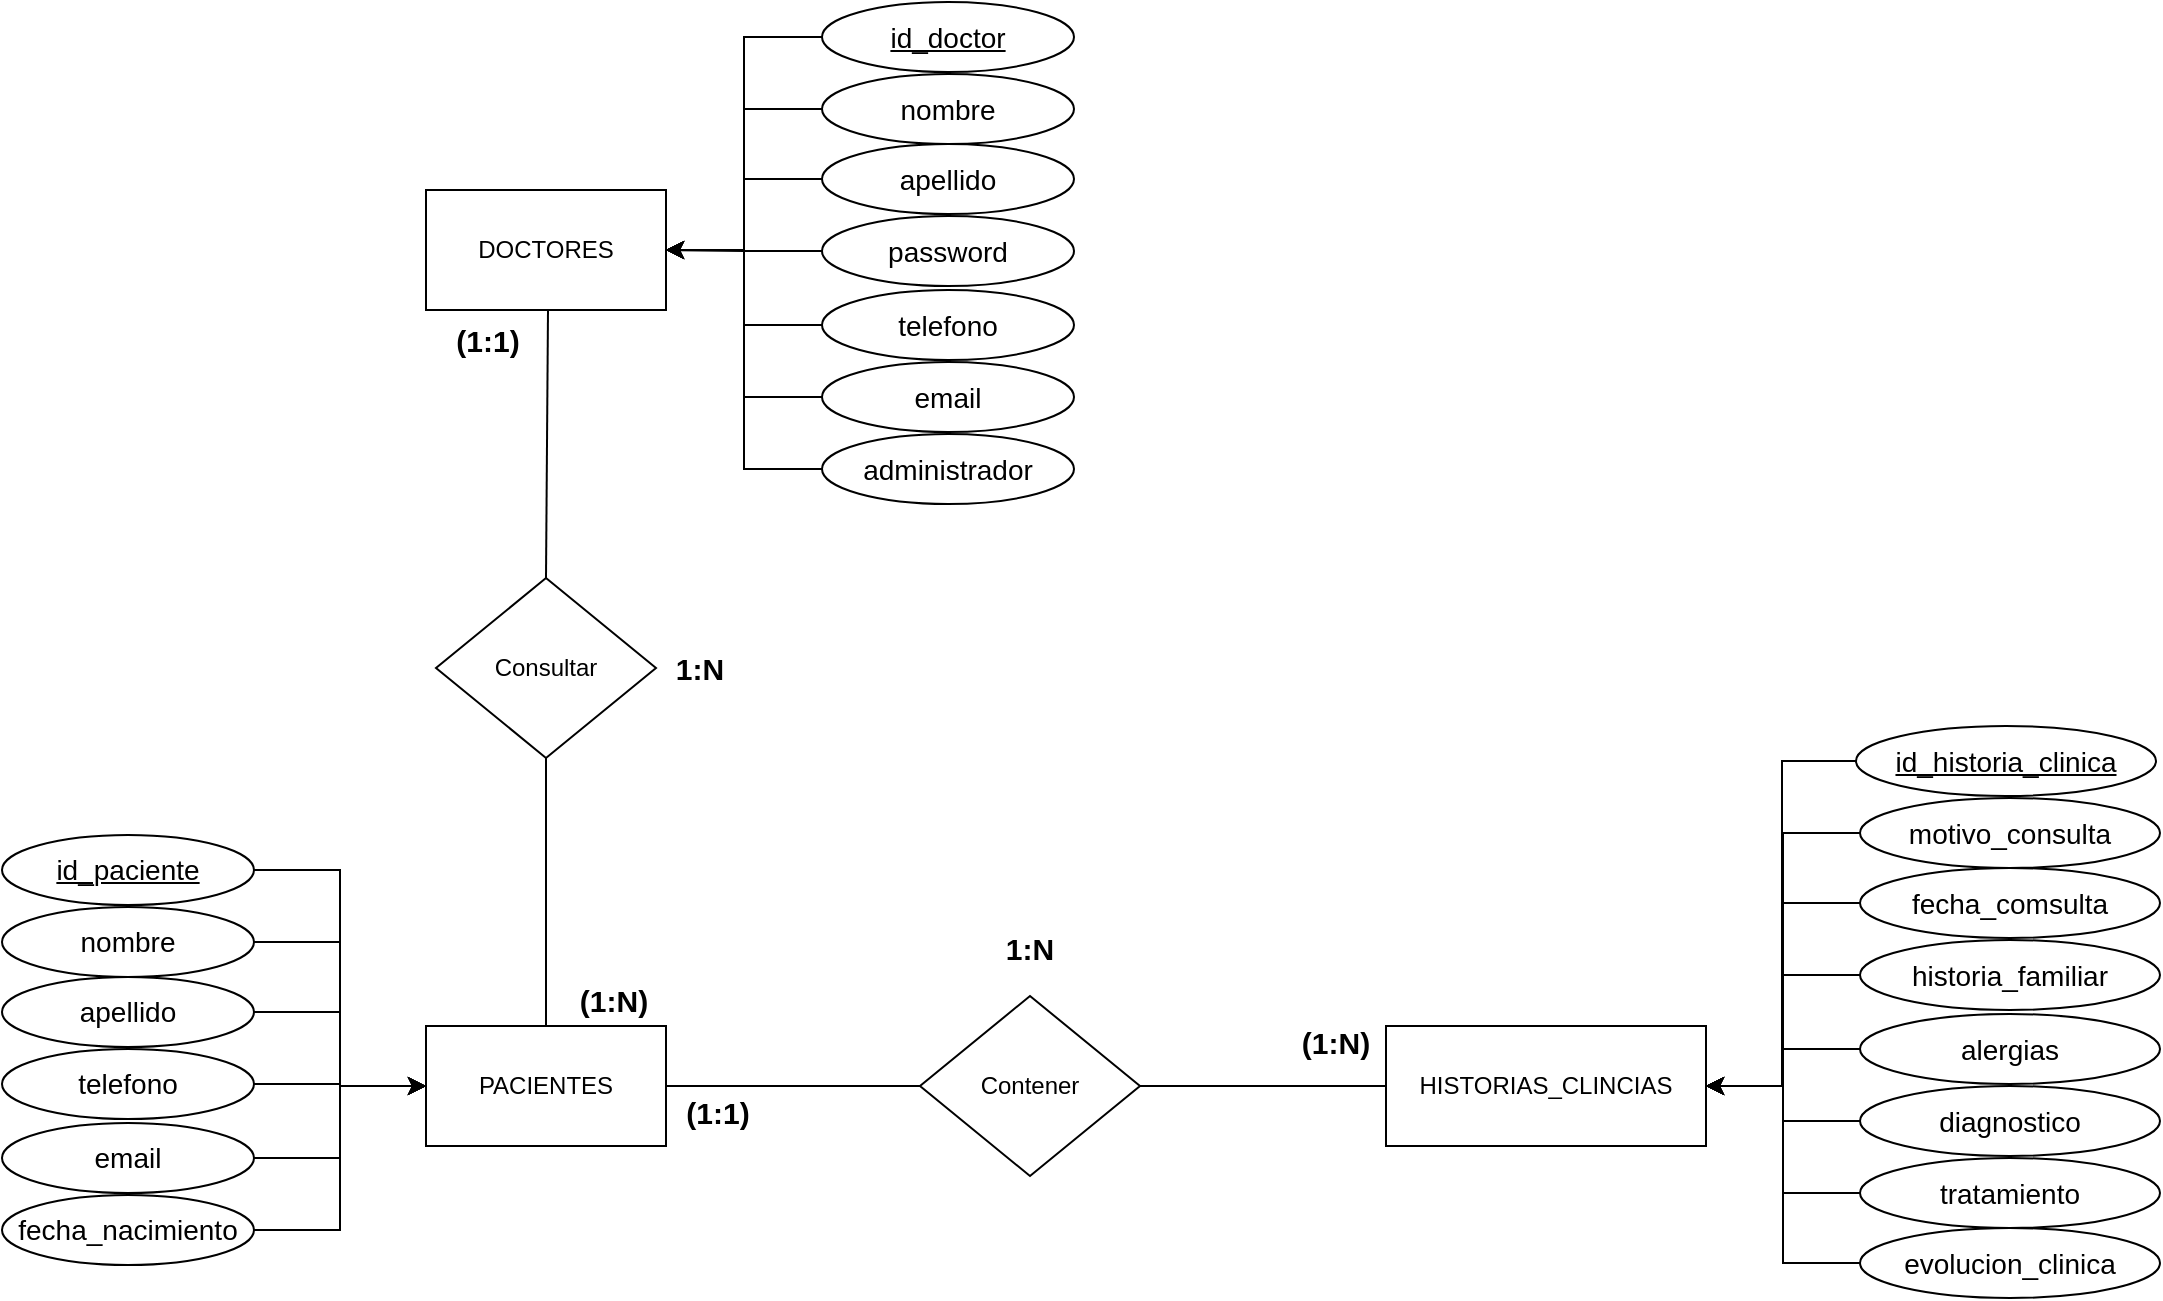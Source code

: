 <mxfile version="24.8.1">
  <diagram name="Página-1" id="oN9M64Fjvh3GVsj9cSb1">
    <mxGraphModel dx="2048" dy="725" grid="1" gridSize="10" guides="1" tooltips="1" connect="1" arrows="1" fold="1" page="1" pageScale="1" pageWidth="827" pageHeight="1169" math="0" shadow="0">
      <root>
        <mxCell id="0" />
        <mxCell id="1" parent="0" />
        <mxCell id="m8iBF4g-bxJaC_wD1IKI-1" value="PACIENTES" style="rounded=0;whiteSpace=wrap;html=1;" vertex="1" parent="1">
          <mxGeometry x="155" y="538" width="120" height="60" as="geometry" />
        </mxCell>
        <mxCell id="m8iBF4g-bxJaC_wD1IKI-2" value="DOCTORES" style="rounded=0;whiteSpace=wrap;html=1;" vertex="1" parent="1">
          <mxGeometry x="155" y="120" width="120" height="60" as="geometry" />
        </mxCell>
        <mxCell id="m8iBF4g-bxJaC_wD1IKI-3" value="HISTORIAS_CLINCIAS" style="rounded=0;whiteSpace=wrap;html=1;" vertex="1" parent="1">
          <mxGeometry x="635" y="538" width="160" height="60" as="geometry" />
        </mxCell>
        <mxCell id="m8iBF4g-bxJaC_wD1IKI-5" value="Consultar" style="rhombus;whiteSpace=wrap;html=1;" vertex="1" parent="1">
          <mxGeometry x="160" y="314" width="110" height="90" as="geometry" />
        </mxCell>
        <mxCell id="m8iBF4g-bxJaC_wD1IKI-6" value="Contener" style="rhombus;whiteSpace=wrap;html=1;" vertex="1" parent="1">
          <mxGeometry x="402" y="523" width="110" height="90" as="geometry" />
        </mxCell>
        <mxCell id="m8iBF4g-bxJaC_wD1IKI-18" style="edgeStyle=orthogonalEdgeStyle;rounded=0;orthogonalLoop=1;jettySize=auto;html=1;exitX=0;exitY=0.5;exitDx=0;exitDy=0;entryX=1;entryY=0.5;entryDx=0;entryDy=0;" edge="1" parent="1" source="m8iBF4g-bxJaC_wD1IKI-11" target="m8iBF4g-bxJaC_wD1IKI-2">
          <mxGeometry relative="1" as="geometry" />
        </mxCell>
        <mxCell id="m8iBF4g-bxJaC_wD1IKI-11" value="&lt;font style=&quot;font-size: 14px;&quot;&gt;&lt;u&gt;id_doctor&lt;/u&gt;&lt;/font&gt;" style="ellipse;whiteSpace=wrap;html=1;" vertex="1" parent="1">
          <mxGeometry x="353" y="26" width="126" height="35" as="geometry" />
        </mxCell>
        <mxCell id="m8iBF4g-bxJaC_wD1IKI-21" style="edgeStyle=orthogonalEdgeStyle;rounded=0;orthogonalLoop=1;jettySize=auto;html=1;exitX=0;exitY=0.5;exitDx=0;exitDy=0;entryX=1;entryY=0.5;entryDx=0;entryDy=0;" edge="1" parent="1" source="m8iBF4g-bxJaC_wD1IKI-12" target="m8iBF4g-bxJaC_wD1IKI-2">
          <mxGeometry relative="1" as="geometry" />
        </mxCell>
        <mxCell id="m8iBF4g-bxJaC_wD1IKI-12" value="&lt;font style=&quot;font-size: 14px;&quot;&gt;nombre&lt;/font&gt;" style="ellipse;whiteSpace=wrap;html=1;" vertex="1" parent="1">
          <mxGeometry x="353" y="62" width="126" height="35" as="geometry" />
        </mxCell>
        <mxCell id="m8iBF4g-bxJaC_wD1IKI-22" style="edgeStyle=orthogonalEdgeStyle;rounded=0;orthogonalLoop=1;jettySize=auto;html=1;exitX=0;exitY=0.5;exitDx=0;exitDy=0;entryX=1;entryY=0.5;entryDx=0;entryDy=0;" edge="1" parent="1" source="m8iBF4g-bxJaC_wD1IKI-13" target="m8iBF4g-bxJaC_wD1IKI-2">
          <mxGeometry relative="1" as="geometry" />
        </mxCell>
        <mxCell id="m8iBF4g-bxJaC_wD1IKI-13" value="&lt;font style=&quot;font-size: 14px;&quot;&gt;apellido&lt;/font&gt;" style="ellipse;whiteSpace=wrap;html=1;" vertex="1" parent="1">
          <mxGeometry x="353" y="97" width="126" height="35" as="geometry" />
        </mxCell>
        <mxCell id="m8iBF4g-bxJaC_wD1IKI-23" style="edgeStyle=orthogonalEdgeStyle;rounded=0;orthogonalLoop=1;jettySize=auto;html=1;exitX=0;exitY=0.5;exitDx=0;exitDy=0;" edge="1" parent="1" source="m8iBF4g-bxJaC_wD1IKI-14" target="m8iBF4g-bxJaC_wD1IKI-2">
          <mxGeometry relative="1" as="geometry" />
        </mxCell>
        <mxCell id="m8iBF4g-bxJaC_wD1IKI-14" value="&lt;font style=&quot;font-size: 14px;&quot;&gt;password&lt;/font&gt;" style="ellipse;whiteSpace=wrap;html=1;" vertex="1" parent="1">
          <mxGeometry x="353" y="133" width="126" height="35" as="geometry" />
        </mxCell>
        <mxCell id="m8iBF4g-bxJaC_wD1IKI-24" style="edgeStyle=orthogonalEdgeStyle;rounded=0;orthogonalLoop=1;jettySize=auto;html=1;exitX=0;exitY=0.5;exitDx=0;exitDy=0;entryX=1;entryY=0.5;entryDx=0;entryDy=0;" edge="1" parent="1" source="m8iBF4g-bxJaC_wD1IKI-15" target="m8iBF4g-bxJaC_wD1IKI-2">
          <mxGeometry relative="1" as="geometry" />
        </mxCell>
        <mxCell id="m8iBF4g-bxJaC_wD1IKI-15" value="&lt;font style=&quot;font-size: 14px;&quot;&gt;telefono&lt;/font&gt;" style="ellipse;whiteSpace=wrap;html=1;" vertex="1" parent="1">
          <mxGeometry x="353" y="170" width="126" height="35" as="geometry" />
        </mxCell>
        <mxCell id="m8iBF4g-bxJaC_wD1IKI-25" style="edgeStyle=orthogonalEdgeStyle;rounded=0;orthogonalLoop=1;jettySize=auto;html=1;exitX=0;exitY=0.5;exitDx=0;exitDy=0;entryX=1;entryY=0.5;entryDx=0;entryDy=0;" edge="1" parent="1" source="m8iBF4g-bxJaC_wD1IKI-16" target="m8iBF4g-bxJaC_wD1IKI-2">
          <mxGeometry relative="1" as="geometry" />
        </mxCell>
        <mxCell id="m8iBF4g-bxJaC_wD1IKI-16" value="&lt;font style=&quot;font-size: 14px;&quot;&gt;email&lt;/font&gt;" style="ellipse;whiteSpace=wrap;html=1;" vertex="1" parent="1">
          <mxGeometry x="353" y="206" width="126" height="35" as="geometry" />
        </mxCell>
        <mxCell id="m8iBF4g-bxJaC_wD1IKI-26" style="edgeStyle=orthogonalEdgeStyle;rounded=0;orthogonalLoop=1;jettySize=auto;html=1;exitX=0;exitY=0.5;exitDx=0;exitDy=0;entryX=1;entryY=0.5;entryDx=0;entryDy=0;" edge="1" parent="1" source="m8iBF4g-bxJaC_wD1IKI-17" target="m8iBF4g-bxJaC_wD1IKI-2">
          <mxGeometry relative="1" as="geometry" />
        </mxCell>
        <mxCell id="m8iBF4g-bxJaC_wD1IKI-17" value="&lt;span style=&quot;font-size: 14px;&quot;&gt;administrador&lt;/span&gt;" style="ellipse;whiteSpace=wrap;html=1;" vertex="1" parent="1">
          <mxGeometry x="353" y="242" width="126" height="35" as="geometry" />
        </mxCell>
        <mxCell id="m8iBF4g-bxJaC_wD1IKI-34" style="edgeStyle=orthogonalEdgeStyle;rounded=0;orthogonalLoop=1;jettySize=auto;html=1;exitX=1;exitY=0.5;exitDx=0;exitDy=0;entryX=0;entryY=0.5;entryDx=0;entryDy=0;" edge="1" parent="1" source="m8iBF4g-bxJaC_wD1IKI-27" target="m8iBF4g-bxJaC_wD1IKI-1">
          <mxGeometry relative="1" as="geometry" />
        </mxCell>
        <mxCell id="m8iBF4g-bxJaC_wD1IKI-27" value="&lt;font style=&quot;font-size: 14px;&quot;&gt;&lt;u&gt;id_paciente&lt;/u&gt;&lt;/font&gt;" style="ellipse;whiteSpace=wrap;html=1;" vertex="1" parent="1">
          <mxGeometry x="-57" y="442.5" width="126" height="35" as="geometry" />
        </mxCell>
        <mxCell id="m8iBF4g-bxJaC_wD1IKI-35" style="edgeStyle=orthogonalEdgeStyle;rounded=0;orthogonalLoop=1;jettySize=auto;html=1;exitX=1;exitY=0.5;exitDx=0;exitDy=0;entryX=0;entryY=0.5;entryDx=0;entryDy=0;" edge="1" parent="1" source="m8iBF4g-bxJaC_wD1IKI-28" target="m8iBF4g-bxJaC_wD1IKI-1">
          <mxGeometry relative="1" as="geometry" />
        </mxCell>
        <mxCell id="m8iBF4g-bxJaC_wD1IKI-28" value="&lt;font style=&quot;font-size: 14px;&quot;&gt;nombre&lt;/font&gt;" style="ellipse;whiteSpace=wrap;html=1;" vertex="1" parent="1">
          <mxGeometry x="-57" y="478.5" width="126" height="35" as="geometry" />
        </mxCell>
        <mxCell id="m8iBF4g-bxJaC_wD1IKI-36" style="edgeStyle=orthogonalEdgeStyle;rounded=0;orthogonalLoop=1;jettySize=auto;html=1;exitX=1;exitY=0.5;exitDx=0;exitDy=0;" edge="1" parent="1" source="m8iBF4g-bxJaC_wD1IKI-29" target="m8iBF4g-bxJaC_wD1IKI-1">
          <mxGeometry relative="1" as="geometry" />
        </mxCell>
        <mxCell id="m8iBF4g-bxJaC_wD1IKI-29" value="&lt;font style=&quot;font-size: 14px;&quot;&gt;apellido&lt;/font&gt;" style="ellipse;whiteSpace=wrap;html=1;" vertex="1" parent="1">
          <mxGeometry x="-57" y="513.5" width="126" height="35" as="geometry" />
        </mxCell>
        <mxCell id="m8iBF4g-bxJaC_wD1IKI-37" style="edgeStyle=orthogonalEdgeStyle;rounded=0;orthogonalLoop=1;jettySize=auto;html=1;exitX=1;exitY=0.5;exitDx=0;exitDy=0;entryX=0;entryY=0.5;entryDx=0;entryDy=0;" edge="1" parent="1" source="m8iBF4g-bxJaC_wD1IKI-30" target="m8iBF4g-bxJaC_wD1IKI-1">
          <mxGeometry relative="1" as="geometry" />
        </mxCell>
        <mxCell id="m8iBF4g-bxJaC_wD1IKI-30" value="&lt;font style=&quot;font-size: 14px;&quot;&gt;telefono&lt;/font&gt;" style="ellipse;whiteSpace=wrap;html=1;" vertex="1" parent="1">
          <mxGeometry x="-57" y="549.5" width="126" height="35" as="geometry" />
        </mxCell>
        <mxCell id="m8iBF4g-bxJaC_wD1IKI-38" style="edgeStyle=orthogonalEdgeStyle;rounded=0;orthogonalLoop=1;jettySize=auto;html=1;exitX=1;exitY=0.5;exitDx=0;exitDy=0;entryX=0;entryY=0.5;entryDx=0;entryDy=0;" edge="1" parent="1" source="m8iBF4g-bxJaC_wD1IKI-31" target="m8iBF4g-bxJaC_wD1IKI-1">
          <mxGeometry relative="1" as="geometry" />
        </mxCell>
        <mxCell id="m8iBF4g-bxJaC_wD1IKI-31" value="&lt;font style=&quot;font-size: 14px;&quot;&gt;email&lt;/font&gt;" style="ellipse;whiteSpace=wrap;html=1;" vertex="1" parent="1">
          <mxGeometry x="-57" y="586.5" width="126" height="35" as="geometry" />
        </mxCell>
        <mxCell id="m8iBF4g-bxJaC_wD1IKI-40" style="edgeStyle=orthogonalEdgeStyle;rounded=0;orthogonalLoop=1;jettySize=auto;html=1;exitX=1;exitY=0.5;exitDx=0;exitDy=0;entryX=0;entryY=0.5;entryDx=0;entryDy=0;" edge="1" parent="1" source="m8iBF4g-bxJaC_wD1IKI-32" target="m8iBF4g-bxJaC_wD1IKI-1">
          <mxGeometry relative="1" as="geometry" />
        </mxCell>
        <mxCell id="m8iBF4g-bxJaC_wD1IKI-32" value="&lt;font style=&quot;font-size: 14px;&quot;&gt;fecha_nacimiento&lt;/font&gt;" style="ellipse;whiteSpace=wrap;html=1;" vertex="1" parent="1">
          <mxGeometry x="-57" y="622.5" width="126" height="35" as="geometry" />
        </mxCell>
        <mxCell id="m8iBF4g-bxJaC_wD1IKI-52" style="edgeStyle=orthogonalEdgeStyle;rounded=0;orthogonalLoop=1;jettySize=auto;html=1;exitX=0;exitY=0.5;exitDx=0;exitDy=0;entryX=1;entryY=0.5;entryDx=0;entryDy=0;" edge="1" parent="1" source="m8iBF4g-bxJaC_wD1IKI-42" target="m8iBF4g-bxJaC_wD1IKI-3">
          <mxGeometry relative="1" as="geometry">
            <Array as="points">
              <mxPoint x="833" y="406" />
              <mxPoint x="833" y="568" />
            </Array>
          </mxGeometry>
        </mxCell>
        <mxCell id="m8iBF4g-bxJaC_wD1IKI-42" value="&lt;font style=&quot;font-size: 14px;&quot;&gt;&lt;u&gt;id_historia_clinica&lt;/u&gt;&lt;/font&gt;" style="ellipse;whiteSpace=wrap;html=1;" vertex="1" parent="1">
          <mxGeometry x="870" y="388" width="150" height="35" as="geometry" />
        </mxCell>
        <mxCell id="m8iBF4g-bxJaC_wD1IKI-53" style="edgeStyle=orthogonalEdgeStyle;rounded=0;orthogonalLoop=1;jettySize=auto;html=1;exitX=0;exitY=0.5;exitDx=0;exitDy=0;entryX=1;entryY=0.5;entryDx=0;entryDy=0;" edge="1" parent="1" source="m8iBF4g-bxJaC_wD1IKI-43" target="m8iBF4g-bxJaC_wD1IKI-3">
          <mxGeometry relative="1" as="geometry" />
        </mxCell>
        <mxCell id="m8iBF4g-bxJaC_wD1IKI-43" value="&lt;font style=&quot;font-size: 14px;&quot;&gt;motivo_consulta&lt;/font&gt;" style="ellipse;whiteSpace=wrap;html=1;" vertex="1" parent="1">
          <mxGeometry x="872" y="424" width="150" height="35" as="geometry" />
        </mxCell>
        <mxCell id="m8iBF4g-bxJaC_wD1IKI-54" style="edgeStyle=orthogonalEdgeStyle;rounded=0;orthogonalLoop=1;jettySize=auto;html=1;exitX=0;exitY=0.5;exitDx=0;exitDy=0;entryX=1;entryY=0.5;entryDx=0;entryDy=0;" edge="1" parent="1" source="m8iBF4g-bxJaC_wD1IKI-44" target="m8iBF4g-bxJaC_wD1IKI-3">
          <mxGeometry relative="1" as="geometry" />
        </mxCell>
        <mxCell id="m8iBF4g-bxJaC_wD1IKI-44" value="&lt;font style=&quot;font-size: 14px;&quot;&gt;fecha_comsulta&lt;/font&gt;" style="ellipse;whiteSpace=wrap;html=1;" vertex="1" parent="1">
          <mxGeometry x="872" y="459" width="150" height="35" as="geometry" />
        </mxCell>
        <mxCell id="m8iBF4g-bxJaC_wD1IKI-55" style="edgeStyle=orthogonalEdgeStyle;rounded=0;orthogonalLoop=1;jettySize=auto;html=1;exitX=0;exitY=0.5;exitDx=0;exitDy=0;entryX=1;entryY=0.5;entryDx=0;entryDy=0;" edge="1" parent="1" source="m8iBF4g-bxJaC_wD1IKI-45" target="m8iBF4g-bxJaC_wD1IKI-3">
          <mxGeometry relative="1" as="geometry" />
        </mxCell>
        <mxCell id="m8iBF4g-bxJaC_wD1IKI-45" value="&lt;font style=&quot;font-size: 14px;&quot;&gt;historia_familiar&lt;/font&gt;" style="ellipse;whiteSpace=wrap;html=1;" vertex="1" parent="1">
          <mxGeometry x="872" y="495" width="150" height="35" as="geometry" />
        </mxCell>
        <mxCell id="m8iBF4g-bxJaC_wD1IKI-56" style="edgeStyle=orthogonalEdgeStyle;rounded=0;orthogonalLoop=1;jettySize=auto;html=1;exitX=0;exitY=0.5;exitDx=0;exitDy=0;entryX=1;entryY=0.5;entryDx=0;entryDy=0;" edge="1" parent="1" source="m8iBF4g-bxJaC_wD1IKI-46" target="m8iBF4g-bxJaC_wD1IKI-3">
          <mxGeometry relative="1" as="geometry" />
        </mxCell>
        <mxCell id="m8iBF4g-bxJaC_wD1IKI-46" value="&lt;font style=&quot;font-size: 14px;&quot;&gt;alergias&lt;/font&gt;" style="ellipse;whiteSpace=wrap;html=1;" vertex="1" parent="1">
          <mxGeometry x="872" y="532" width="150" height="35" as="geometry" />
        </mxCell>
        <mxCell id="m8iBF4g-bxJaC_wD1IKI-57" style="edgeStyle=orthogonalEdgeStyle;rounded=0;orthogonalLoop=1;jettySize=auto;html=1;exitX=0;exitY=0.5;exitDx=0;exitDy=0;entryX=1;entryY=0.5;entryDx=0;entryDy=0;" edge="1" parent="1" source="m8iBF4g-bxJaC_wD1IKI-47" target="m8iBF4g-bxJaC_wD1IKI-3">
          <mxGeometry relative="1" as="geometry" />
        </mxCell>
        <mxCell id="m8iBF4g-bxJaC_wD1IKI-47" value="&lt;font style=&quot;font-size: 14px;&quot;&gt;diagnostico&lt;/font&gt;" style="ellipse;whiteSpace=wrap;html=1;" vertex="1" parent="1">
          <mxGeometry x="872" y="568" width="150" height="35" as="geometry" />
        </mxCell>
        <mxCell id="m8iBF4g-bxJaC_wD1IKI-58" style="edgeStyle=orthogonalEdgeStyle;rounded=0;orthogonalLoop=1;jettySize=auto;html=1;exitX=0;exitY=0.5;exitDx=0;exitDy=0;entryX=1;entryY=0.5;entryDx=0;entryDy=0;" edge="1" parent="1" source="m8iBF4g-bxJaC_wD1IKI-48" target="m8iBF4g-bxJaC_wD1IKI-3">
          <mxGeometry relative="1" as="geometry" />
        </mxCell>
        <mxCell id="m8iBF4g-bxJaC_wD1IKI-48" value="&lt;span style=&quot;font-size: 14px;&quot;&gt;tratamiento&lt;/span&gt;" style="ellipse;whiteSpace=wrap;html=1;" vertex="1" parent="1">
          <mxGeometry x="872" y="604" width="150" height="35" as="geometry" />
        </mxCell>
        <mxCell id="m8iBF4g-bxJaC_wD1IKI-59" style="edgeStyle=orthogonalEdgeStyle;rounded=0;orthogonalLoop=1;jettySize=auto;html=1;exitX=0;exitY=0.5;exitDx=0;exitDy=0;entryX=1;entryY=0.5;entryDx=0;entryDy=0;" edge="1" parent="1" source="m8iBF4g-bxJaC_wD1IKI-50" target="m8iBF4g-bxJaC_wD1IKI-3">
          <mxGeometry relative="1" as="geometry" />
        </mxCell>
        <mxCell id="m8iBF4g-bxJaC_wD1IKI-50" value="&lt;span style=&quot;font-size: 14px;&quot;&gt;evolucion_clinica&lt;/span&gt;" style="ellipse;whiteSpace=wrap;html=1;" vertex="1" parent="1">
          <mxGeometry x="872" y="639" width="150" height="35" as="geometry" />
        </mxCell>
        <mxCell id="m8iBF4g-bxJaC_wD1IKI-61" value="1:N" style="text;html=1;align=center;verticalAlign=middle;whiteSpace=wrap;rounded=0;fontSize=15;fontStyle=1" vertex="1" parent="1">
          <mxGeometry x="262" y="344" width="60" height="30" as="geometry" />
        </mxCell>
        <mxCell id="m8iBF4g-bxJaC_wD1IKI-62" value="(1:1)" style="text;html=1;align=center;verticalAlign=middle;whiteSpace=wrap;rounded=0;fontSize=15;fontStyle=1" vertex="1" parent="1">
          <mxGeometry x="156" y="180" width="60" height="30" as="geometry" />
        </mxCell>
        <mxCell id="m8iBF4g-bxJaC_wD1IKI-63" value="(1:N)" style="text;html=1;align=center;verticalAlign=middle;whiteSpace=wrap;rounded=0;fontSize=15;fontStyle=1" vertex="1" parent="1">
          <mxGeometry x="219" y="510" width="60" height="30" as="geometry" />
        </mxCell>
        <mxCell id="m8iBF4g-bxJaC_wD1IKI-64" value="(1:N)" style="text;html=1;align=center;verticalAlign=middle;whiteSpace=wrap;rounded=0;fontSize=15;fontStyle=1" vertex="1" parent="1">
          <mxGeometry x="580" y="531" width="60" height="30" as="geometry" />
        </mxCell>
        <mxCell id="m8iBF4g-bxJaC_wD1IKI-65" value="1:N" style="text;html=1;align=center;verticalAlign=middle;whiteSpace=wrap;rounded=0;fontSize=15;fontStyle=1" vertex="1" parent="1">
          <mxGeometry x="427" y="483.5" width="60" height="30" as="geometry" />
        </mxCell>
        <mxCell id="m8iBF4g-bxJaC_wD1IKI-67" value="" style="endArrow=none;html=1;rounded=0;exitX=0.5;exitY=0;exitDx=0;exitDy=0;entryX=1;entryY=0;entryDx=0;entryDy=0;" edge="1" parent="1" target="m8iBF4g-bxJaC_wD1IKI-62">
          <mxGeometry width="50" height="50" relative="1" as="geometry">
            <mxPoint x="215" y="314" as="sourcePoint" />
            <mxPoint x="220" y="180" as="targetPoint" />
          </mxGeometry>
        </mxCell>
        <mxCell id="m8iBF4g-bxJaC_wD1IKI-69" value="" style="endArrow=none;html=1;rounded=0;exitX=0.5;exitY=0;exitDx=0;exitDy=0;entryX=0.5;entryY=1;entryDx=0;entryDy=0;" edge="1" parent="1" source="m8iBF4g-bxJaC_wD1IKI-1" target="m8iBF4g-bxJaC_wD1IKI-5">
          <mxGeometry width="50" height="50" relative="1" as="geometry">
            <mxPoint x="166" y="454" as="sourcePoint" />
            <mxPoint x="210" y="410" as="targetPoint" />
          </mxGeometry>
        </mxCell>
        <mxCell id="m8iBF4g-bxJaC_wD1IKI-70" value="" style="endArrow=none;html=1;rounded=0;entryX=0;entryY=0.5;entryDx=0;entryDy=0;exitX=1;exitY=0.5;exitDx=0;exitDy=0;" edge="1" parent="1" source="m8iBF4g-bxJaC_wD1IKI-1" target="m8iBF4g-bxJaC_wD1IKI-6">
          <mxGeometry width="50" height="50" relative="1" as="geometry">
            <mxPoint x="275" y="567" as="sourcePoint" />
            <mxPoint x="325" y="517" as="targetPoint" />
          </mxGeometry>
        </mxCell>
        <mxCell id="m8iBF4g-bxJaC_wD1IKI-71" value="" style="endArrow=none;html=1;rounded=0;entryX=0;entryY=0.5;entryDx=0;entryDy=0;exitX=1;exitY=0.5;exitDx=0;exitDy=0;" edge="1" parent="1" source="m8iBF4g-bxJaC_wD1IKI-6" target="m8iBF4g-bxJaC_wD1IKI-3">
          <mxGeometry width="50" height="50" relative="1" as="geometry">
            <mxPoint x="512" y="567" as="sourcePoint" />
            <mxPoint x="562" y="517" as="targetPoint" />
          </mxGeometry>
        </mxCell>
        <mxCell id="m8iBF4g-bxJaC_wD1IKI-72" value="(1:1)" style="text;html=1;align=center;verticalAlign=middle;whiteSpace=wrap;rounded=0;fontSize=15;fontStyle=1" vertex="1" parent="1">
          <mxGeometry x="271" y="566" width="60" height="30" as="geometry" />
        </mxCell>
      </root>
    </mxGraphModel>
  </diagram>
</mxfile>
